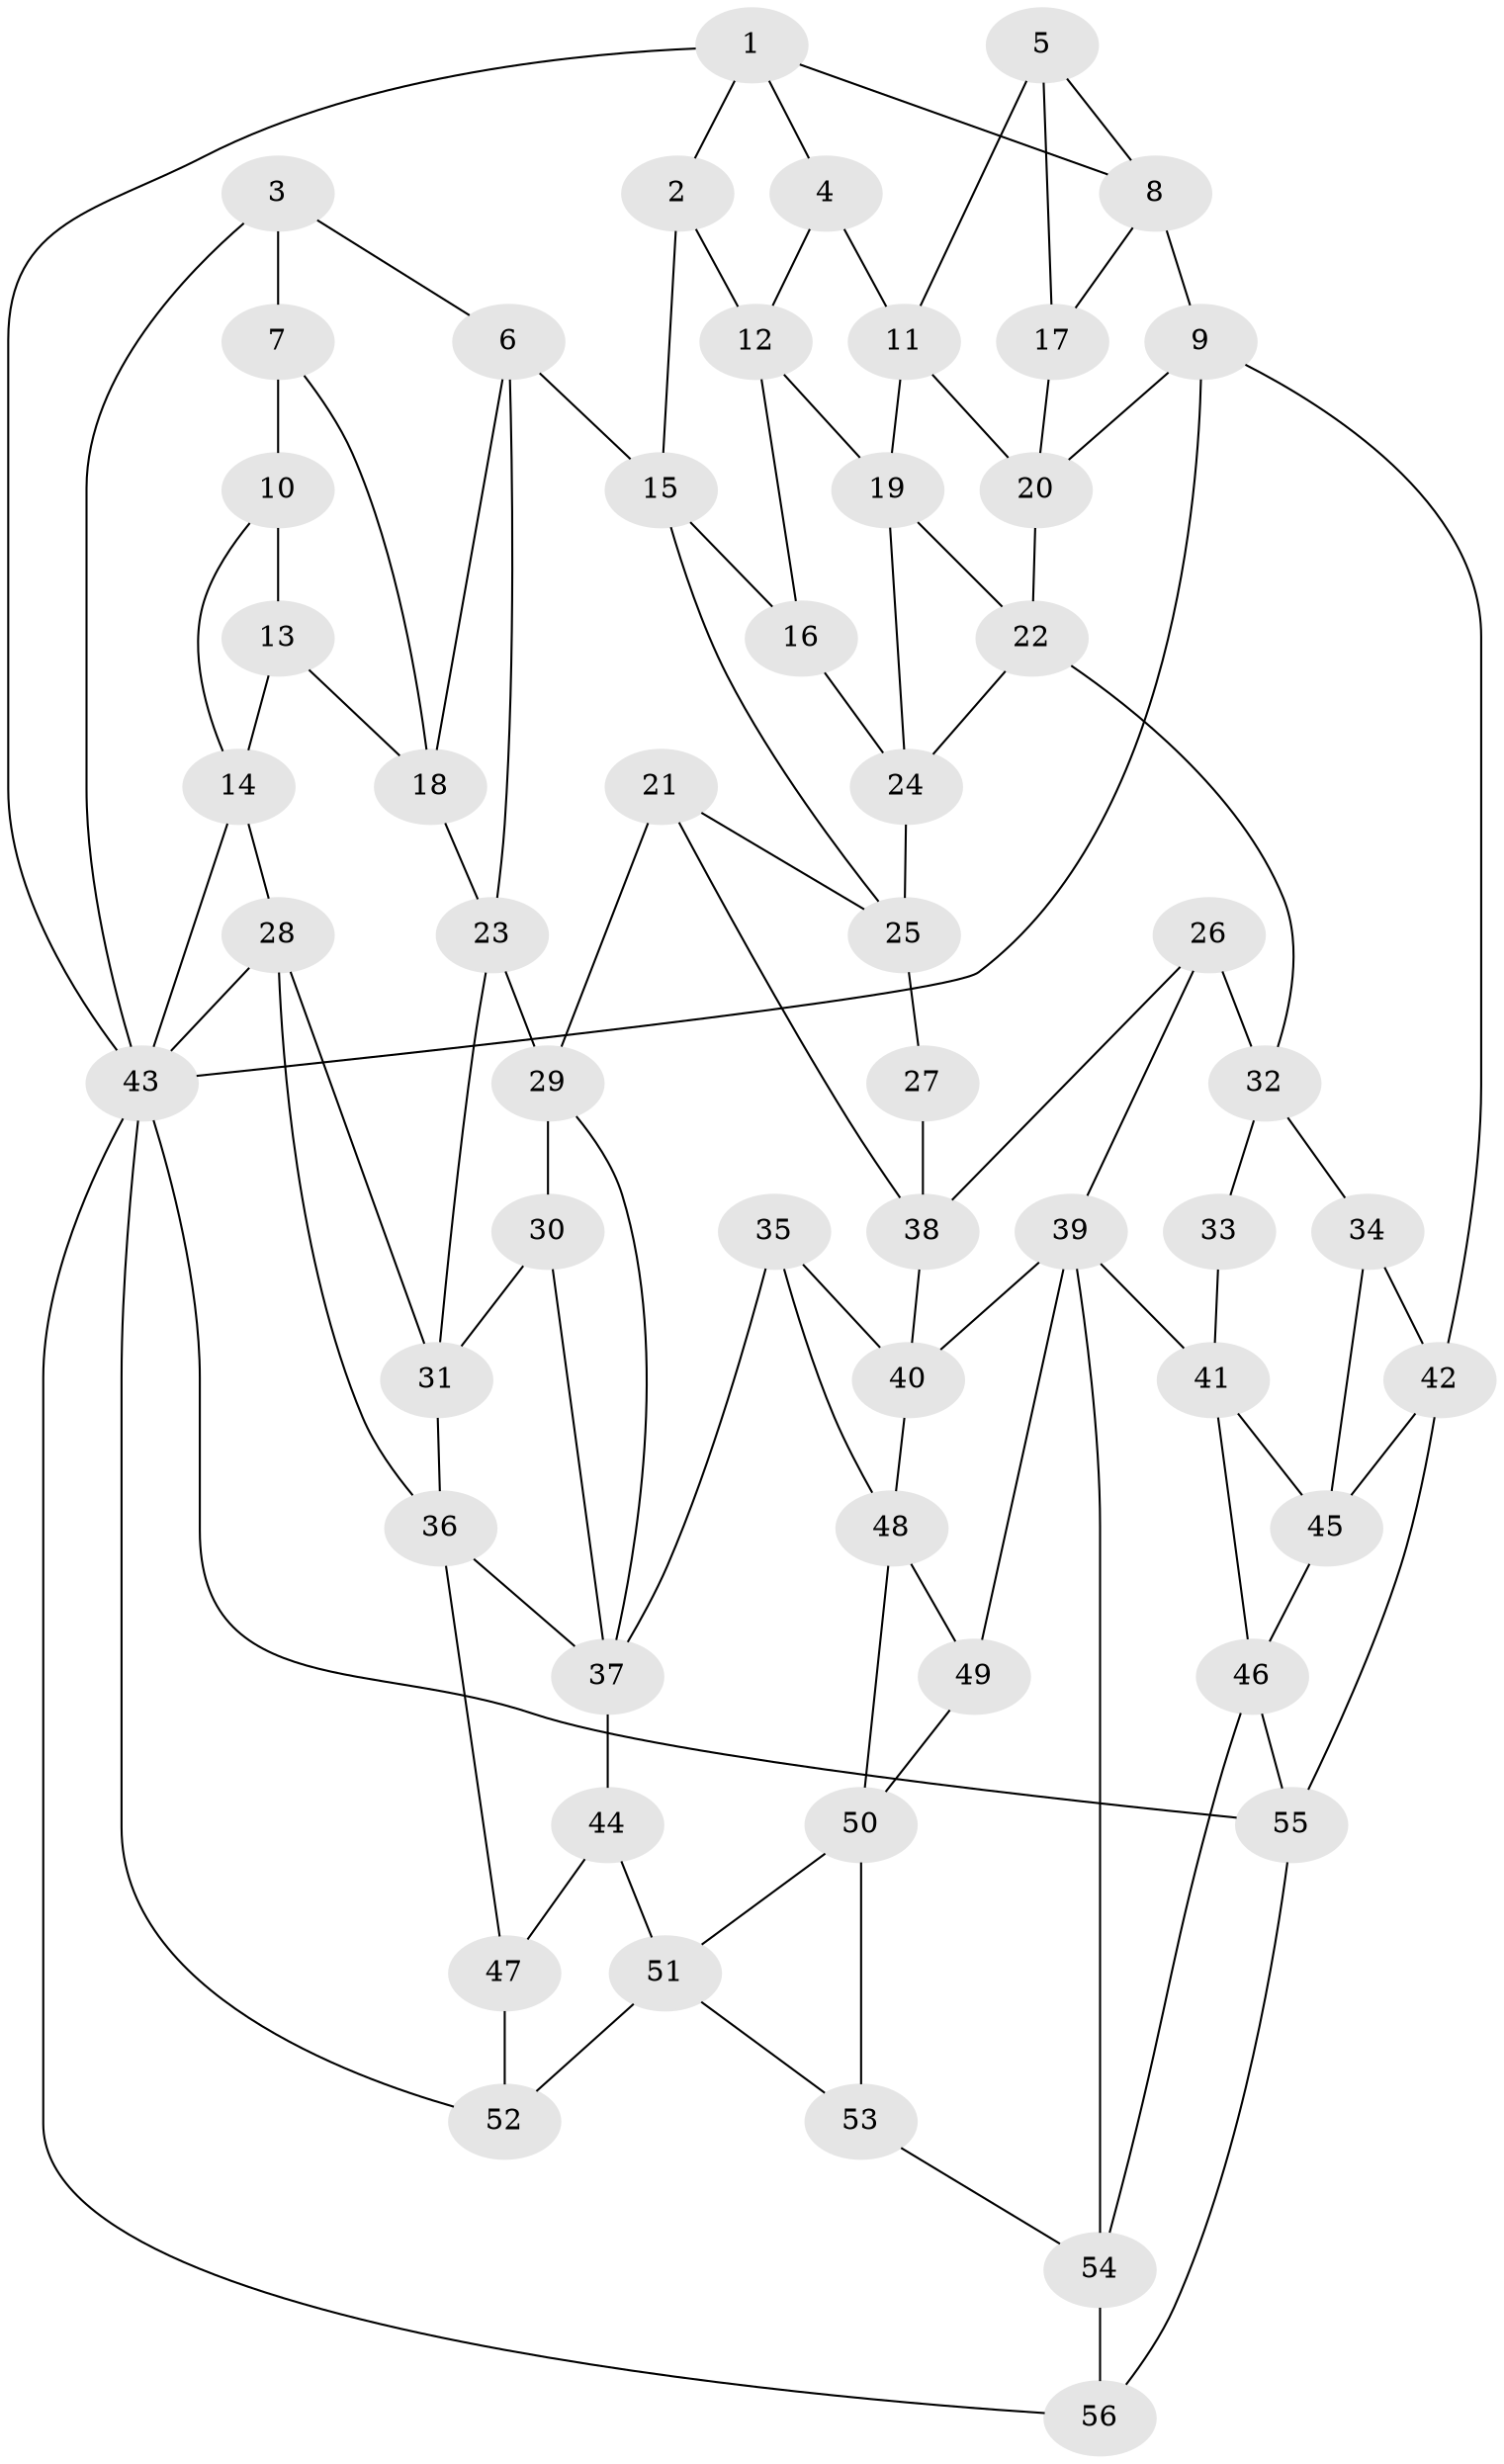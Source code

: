 // original degree distribution, {3: 0.017857142857142856, 4: 0.24107142857142858, 6: 0.22321428571428573, 5: 0.5178571428571429}
// Generated by graph-tools (version 1.1) at 2025/27/03/09/25 03:27:03]
// undirected, 56 vertices, 103 edges
graph export_dot {
graph [start="1"]
  node [color=gray90,style=filled];
  1;
  2;
  3;
  4;
  5;
  6;
  7;
  8;
  9;
  10;
  11;
  12;
  13;
  14;
  15;
  16;
  17;
  18;
  19;
  20;
  21;
  22;
  23;
  24;
  25;
  26;
  27;
  28;
  29;
  30;
  31;
  32;
  33;
  34;
  35;
  36;
  37;
  38;
  39;
  40;
  41;
  42;
  43;
  44;
  45;
  46;
  47;
  48;
  49;
  50;
  51;
  52;
  53;
  54;
  55;
  56;
  1 -- 2 [weight=1.0];
  1 -- 4 [weight=1.0];
  1 -- 8 [weight=1.0];
  1 -- 43 [weight=1.0];
  2 -- 12 [weight=1.0];
  2 -- 15 [weight=1.0];
  3 -- 6 [weight=1.0];
  3 -- 7 [weight=1.0];
  3 -- 43 [weight=1.0];
  4 -- 11 [weight=1.0];
  4 -- 12 [weight=1.0];
  5 -- 8 [weight=1.0];
  5 -- 11 [weight=1.0];
  5 -- 17 [weight=2.0];
  6 -- 15 [weight=1.0];
  6 -- 18 [weight=1.0];
  6 -- 23 [weight=1.0];
  7 -- 10 [weight=2.0];
  7 -- 18 [weight=1.0];
  8 -- 9 [weight=1.0];
  8 -- 17 [weight=1.0];
  9 -- 20 [weight=1.0];
  9 -- 42 [weight=1.0];
  9 -- 43 [weight=1.0];
  10 -- 13 [weight=1.0];
  10 -- 14 [weight=1.0];
  11 -- 19 [weight=1.0];
  11 -- 20 [weight=1.0];
  12 -- 16 [weight=1.0];
  12 -- 19 [weight=1.0];
  13 -- 14 [weight=1.0];
  13 -- 18 [weight=1.0];
  14 -- 28 [weight=1.0];
  14 -- 43 [weight=1.0];
  15 -- 16 [weight=1.0];
  15 -- 25 [weight=1.0];
  16 -- 24 [weight=1.0];
  17 -- 20 [weight=1.0];
  18 -- 23 [weight=1.0];
  19 -- 22 [weight=1.0];
  19 -- 24 [weight=1.0];
  20 -- 22 [weight=1.0];
  21 -- 25 [weight=1.0];
  21 -- 29 [weight=1.0];
  21 -- 38 [weight=1.0];
  22 -- 24 [weight=1.0];
  22 -- 32 [weight=1.0];
  23 -- 29 [weight=1.0];
  23 -- 31 [weight=1.0];
  24 -- 25 [weight=1.0];
  25 -- 27 [weight=1.0];
  26 -- 32 [weight=1.0];
  26 -- 38 [weight=1.0];
  26 -- 39 [weight=1.0];
  27 -- 38 [weight=2.0];
  28 -- 31 [weight=1.0];
  28 -- 36 [weight=1.0];
  28 -- 43 [weight=1.0];
  29 -- 30 [weight=1.0];
  29 -- 37 [weight=1.0];
  30 -- 31 [weight=1.0];
  30 -- 37 [weight=1.0];
  31 -- 36 [weight=1.0];
  32 -- 33 [weight=1.0];
  32 -- 34 [weight=1.0];
  33 -- 41 [weight=2.0];
  34 -- 42 [weight=2.0];
  34 -- 45 [weight=1.0];
  35 -- 37 [weight=1.0];
  35 -- 40 [weight=1.0];
  35 -- 48 [weight=1.0];
  36 -- 37 [weight=1.0];
  36 -- 47 [weight=1.0];
  37 -- 44 [weight=2.0];
  38 -- 40 [weight=2.0];
  39 -- 40 [weight=1.0];
  39 -- 41 [weight=2.0];
  39 -- 49 [weight=1.0];
  39 -- 54 [weight=1.0];
  40 -- 48 [weight=1.0];
  41 -- 45 [weight=1.0];
  41 -- 46 [weight=1.0];
  42 -- 45 [weight=1.0];
  42 -- 55 [weight=1.0];
  43 -- 52 [weight=1.0];
  43 -- 55 [weight=1.0];
  43 -- 56 [weight=1.0];
  44 -- 47 [weight=1.0];
  44 -- 51 [weight=1.0];
  45 -- 46 [weight=1.0];
  46 -- 54 [weight=1.0];
  46 -- 55 [weight=1.0];
  47 -- 52 [weight=2.0];
  48 -- 49 [weight=1.0];
  48 -- 50 [weight=1.0];
  49 -- 50 [weight=1.0];
  50 -- 51 [weight=1.0];
  50 -- 53 [weight=1.0];
  51 -- 52 [weight=1.0];
  51 -- 53 [weight=1.0];
  53 -- 54 [weight=1.0];
  54 -- 56 [weight=1.0];
  55 -- 56 [weight=1.0];
}
